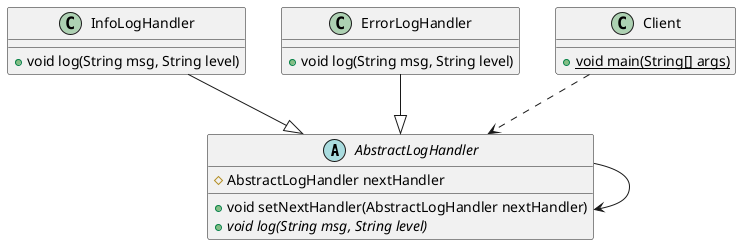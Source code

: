 @startuml
abstract class AbstractLogHandler{
  # AbstractLogHandler nextHandler
  + void setNextHandler(AbstractLogHandler nextHandler)
  + {abstract} void log(String msg, String level)
}
class InfoLogHandler{
  + void log(String msg, String level)
}
class ErrorLogHandler{
  + void log(String msg, String level)
}

class Client{
    +{static}void main(String[] args)
}
AbstractLogHandler --> AbstractLogHandler
InfoLogHandler--|> AbstractLogHandler
ErrorLogHandler--|>AbstractLogHandler
Client..>AbstractLogHandler
@enduml